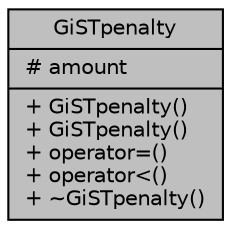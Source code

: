 digraph "GiSTpenalty"
{
 // INTERACTIVE_SVG=YES
 // LATEX_PDF_SIZE
  edge [fontname="Helvetica",fontsize="10",labelfontname="Helvetica",labelfontsize="10"];
  node [fontname="Helvetica",fontsize="10",shape=record];
  Node1 [label="{GiSTpenalty\n|# amount\l|+ GiSTpenalty()\l+ GiSTpenalty()\l+ operator=()\l+ operator\<()\l+ ~GiSTpenalty()\l}",height=0.2,width=0.4,color="black", fillcolor="grey75", style="filled", fontcolor="black",tooltip=" "];
}
